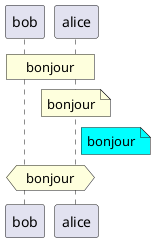 @startuml
rnote over bob,alice
bonjour
end note
note over alice
bonjour
end note
note right of alice #aqua
bonjour
end note
hnote across 
bonjour
end note
@enduml
